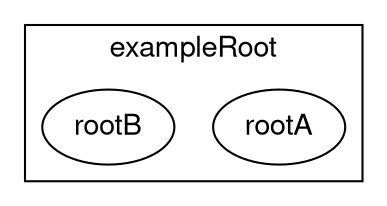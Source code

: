 digraph unix {
    graph [nodesep = 0.25; ranksep=1];
    fontname="Helvetica,Arial,sans-serif"
    node [fontname="Helvetica,Arial,sans-serif"]
    edge [fontname="Helvetica,Arial,sans-serif"]
    subgraph cluster_exampleRoot_2 {
        label = "exampleRoot";
        rootA_1 [
        label="rootA"
        ];
        rootB_2 [
        label="rootB"
        ];
        
    }
}
